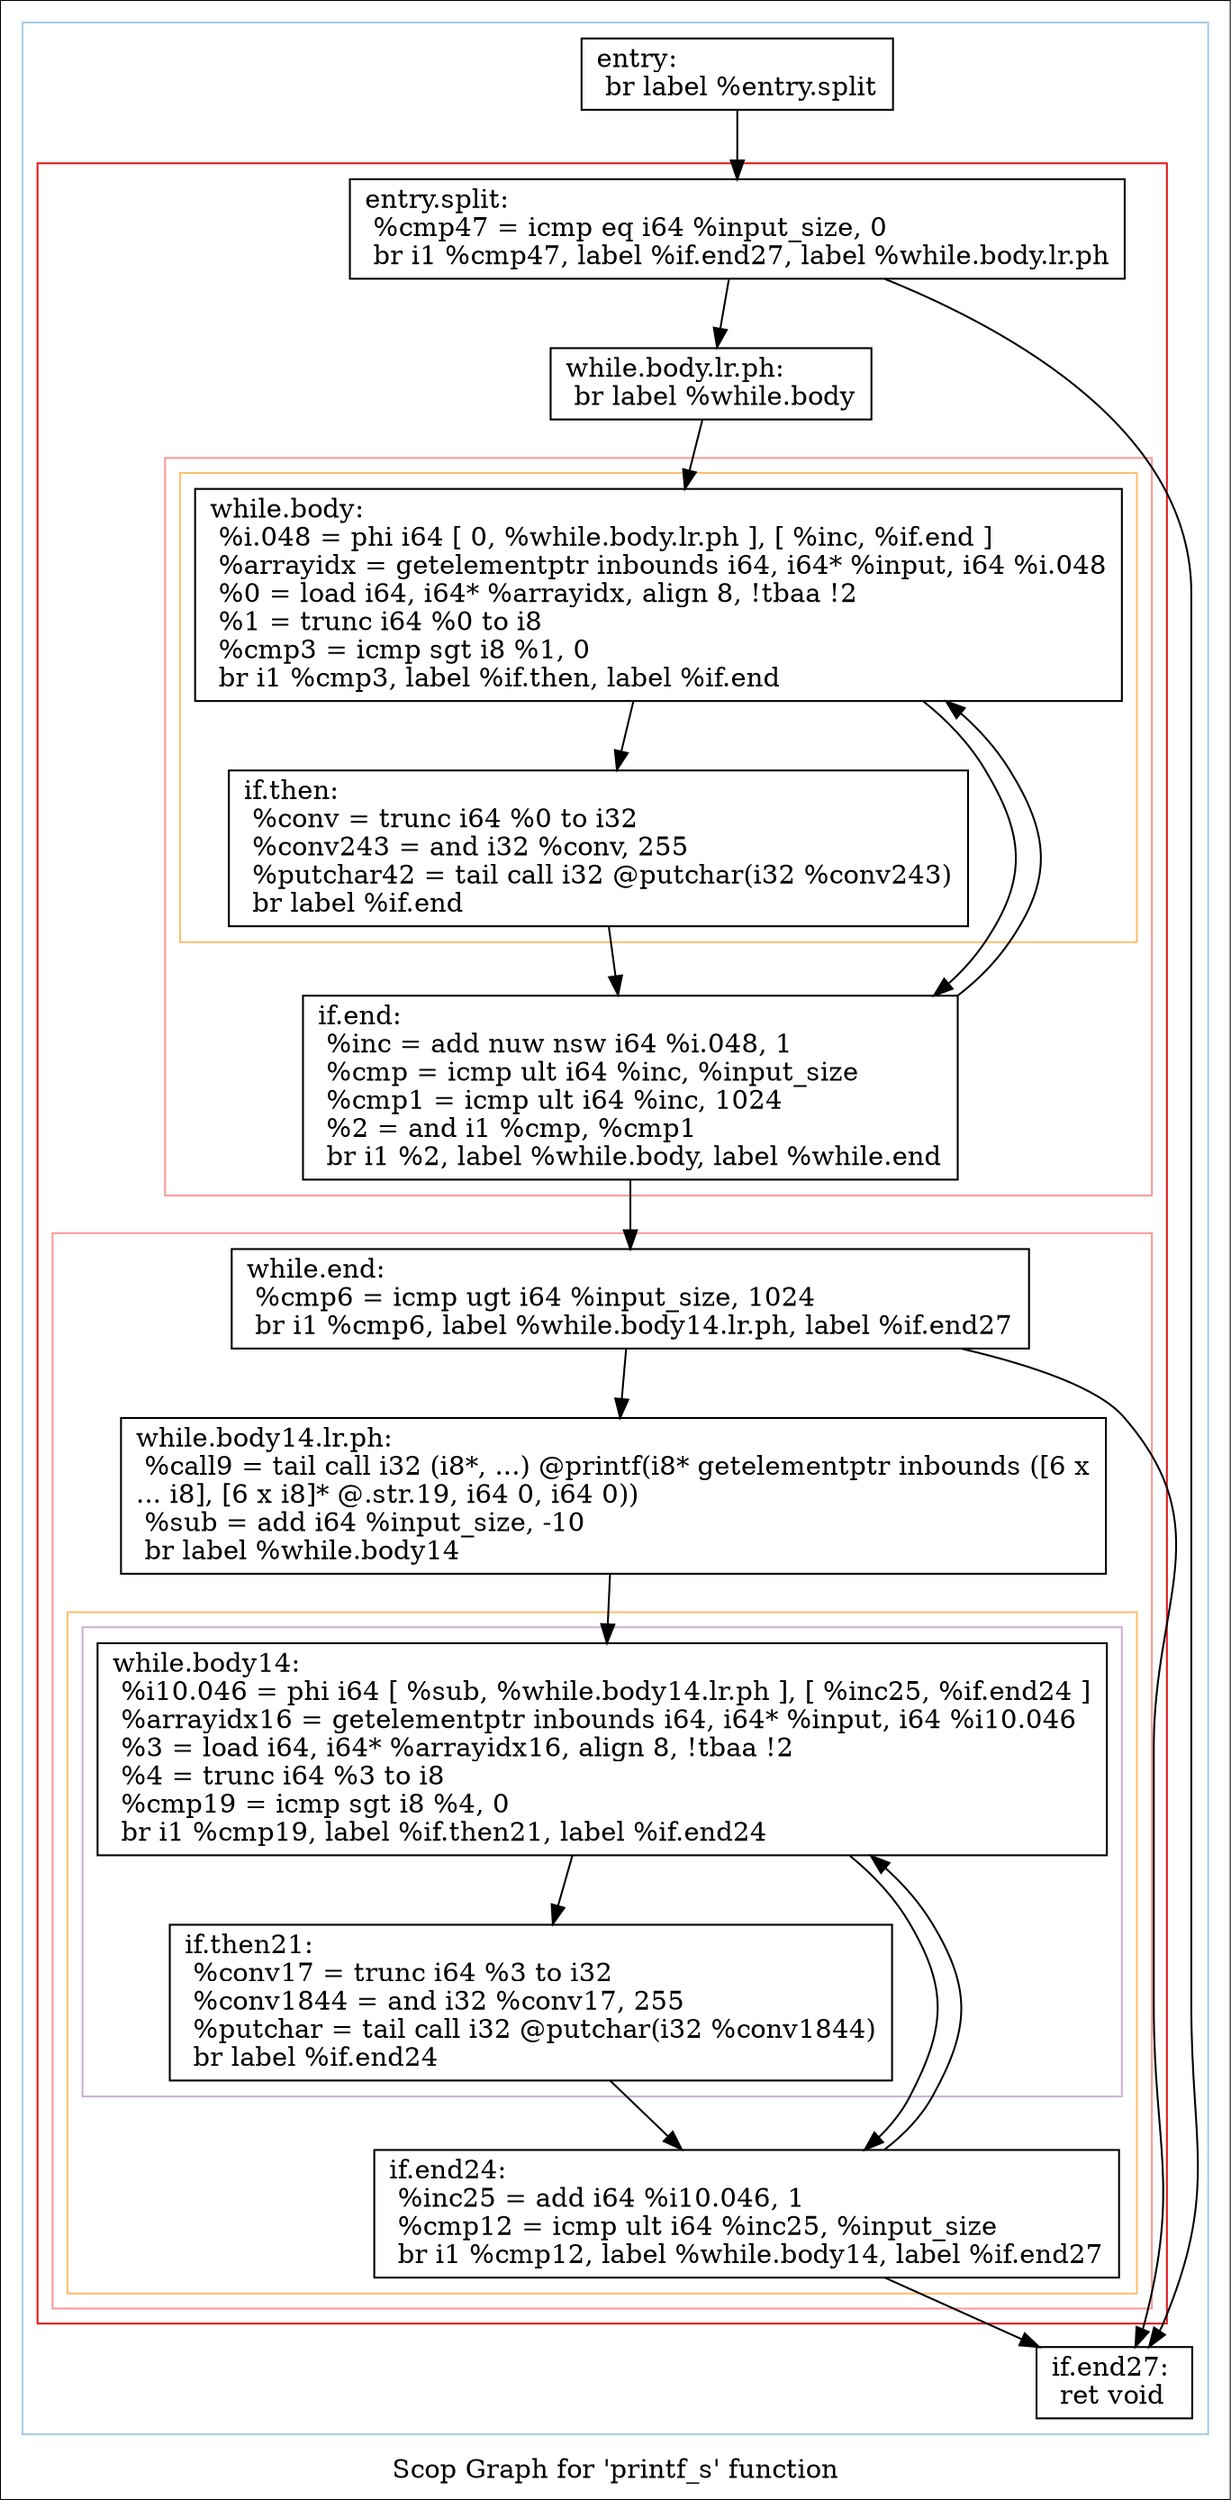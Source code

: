 digraph "Scop Graph for 'printf_s' function" {
	label="Scop Graph for 'printf_s' function";

	Node0xd17a920 [shape=record,label="{entry:\l  br label %entry.split\l}"];
	Node0xd17a920 -> Node0xd15c7e0;
	Node0xd15c7e0 [shape=record,label="{entry.split:                                      \l  %cmp47 = icmp eq i64 %input_size, 0\l  br i1 %cmp47, label %if.end27, label %while.body.lr.ph\l}"];
	Node0xd15c7e0 -> Node0xd1538a0;
	Node0xd15c7e0 -> Node0xd15c860;
	Node0xd1538a0 [shape=record,label="{if.end27:                                         \l  ret void\l}"];
	Node0xd15c860 [shape=record,label="{while.body.lr.ph:                                 \l  br label %while.body\l}"];
	Node0xd15c860 -> Node0xd15c8c0;
	Node0xd15c8c0 [shape=record,label="{while.body:                                       \l  %i.048 = phi i64 [ 0, %while.body.lr.ph ], [ %inc, %if.end ]\l  %arrayidx = getelementptr inbounds i64, i64* %input, i64 %i.048\l  %0 = load i64, i64* %arrayidx, align 8, !tbaa !2\l  %1 = trunc i64 %0 to i8\l  %cmp3 = icmp sgt i8 %1, 0\l  br i1 %cmp3, label %if.then, label %if.end\l}"];
	Node0xd15c8c0 -> Node0xd15c800;
	Node0xd15c8c0 -> Node0xd17a3c0;
	Node0xd15c800 [shape=record,label="{if.then:                                          \l  %conv = trunc i64 %0 to i32\l  %conv243 = and i32 %conv, 255\l  %putchar42 = tail call i32 @putchar(i32 %conv243)\l  br label %if.end\l}"];
	Node0xd15c800 -> Node0xd17a3c0;
	Node0xd17a3c0 [shape=record,label="{if.end:                                           \l  %inc = add nuw nsw i64 %i.048, 1\l  %cmp = icmp ult i64 %inc, %input_size\l  %cmp1 = icmp ult i64 %inc, 1024\l  %2 = and i1 %cmp, %cmp1\l  br i1 %2, label %while.body, label %while.end\l}"];
	Node0xd17a3c0 -> Node0xd15c8c0[constraint=false];
	Node0xd17a3c0 -> Node0xd17a310;
	Node0xd17a310 [shape=record,label="{while.end:                                        \l  %cmp6 = icmp ugt i64 %input_size, 1024\l  br i1 %cmp6, label %while.body14.lr.ph, label %if.end27\l}"];
	Node0xd17a310 -> Node0xd17a370;
	Node0xd17a310 -> Node0xd1538a0;
	Node0xd17a370 [shape=record,label="{while.body14.lr.ph:                               \l  %call9 = tail call i32 (i8*, ...) @printf(i8* getelementptr inbounds ([6 x\l... i8], [6 x i8]* @.str.19, i64 0, i64 0))\l  %sub = add i64 %input_size, -10\l  br label %while.body14\l}"];
	Node0xd17a370 -> Node0xd17a390;
	Node0xd17a390 [shape=record,label="{while.body14:                                     \l  %i10.046 = phi i64 [ %sub, %while.body14.lr.ph ], [ %inc25, %if.end24 ]\l  %arrayidx16 = getelementptr inbounds i64, i64* %input, i64 %i10.046\l  %3 = load i64, i64* %arrayidx16, align 8, !tbaa !2\l  %4 = trunc i64 %3 to i8\l  %cmp19 = icmp sgt i8 %4, 0\l  br i1 %cmp19, label %if.then21, label %if.end24\l}"];
	Node0xd17a390 -> Node0xd17a470;
	Node0xd17a390 -> Node0xd17a4d0;
	Node0xd17a470 [shape=record,label="{if.then21:                                        \l  %conv17 = trunc i64 %3 to i32\l  %conv1844 = and i32 %conv17, 255\l  %putchar = tail call i32 @putchar(i32 %conv1844)\l  br label %if.end24\l}"];
	Node0xd17a470 -> Node0xd17a4d0;
	Node0xd17a4d0 [shape=record,label="{if.end24:                                         \l  %inc25 = add i64 %i10.046, 1\l  %cmp12 = icmp ult i64 %inc25, %input_size\l  br i1 %cmp12, label %while.body14, label %if.end27\l}"];
	Node0xd17a4d0 -> Node0xd17a390[constraint=false];
	Node0xd17a4d0 -> Node0xd1538a0;
	colorscheme = "paired12"
        subgraph cluster_0xd1537b0 {
          label = "";
          style = solid;
          color = 1
          subgraph cluster_0xd15c650 {
            label = "";
            style = solid;
            color = 6
            subgraph cluster_0xd15c5b0 {
              label = "";
              style = solid;
              color = 5
              subgraph cluster_0xd15c530 {
                label = "";
                style = solid;
                color = 7
                Node0xd15c8c0;
                Node0xd15c800;
              }
              Node0xd17a3c0;
            }
            subgraph cluster_0xd153910 {
              label = "";
              style = solid;
              color = 5
              subgraph cluster_0xd17a870 {
                label = "";
                style = solid;
                color = 7
                subgraph cluster_0xd17a7f0 {
                  label = "";
                  style = solid;
                  color = 9
                  Node0xd17a390;
                  Node0xd17a470;
                }
                Node0xd17a4d0;
              }
              Node0xd17a310;
              Node0xd17a370;
            }
            Node0xd15c7e0;
            Node0xd15c860;
          }
          Node0xd17a920;
          Node0xd1538a0;
        }
}
